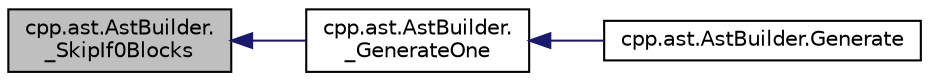 digraph "cpp.ast.AstBuilder._SkipIf0Blocks"
{
  edge [fontname="Helvetica",fontsize="10",labelfontname="Helvetica",labelfontsize="10"];
  node [fontname="Helvetica",fontsize="10",shape=record];
  rankdir="LR";
  Node242 [label="cpp.ast.AstBuilder.\l_SkipIf0Blocks",height=0.2,width=0.4,color="black", fillcolor="grey75", style="filled", fontcolor="black"];
  Node242 -> Node243 [dir="back",color="midnightblue",fontsize="10",style="solid",fontname="Helvetica"];
  Node243 [label="cpp.ast.AstBuilder.\l_GenerateOne",height=0.2,width=0.4,color="black", fillcolor="white", style="filled",URL="$d9/dc3/classcpp_1_1ast_1_1_ast_builder.html#ae3a006851c8f8a4b5929e5e8bcbd4618"];
  Node243 -> Node244 [dir="back",color="midnightblue",fontsize="10",style="solid",fontname="Helvetica"];
  Node244 [label="cpp.ast.AstBuilder.Generate",height=0.2,width=0.4,color="black", fillcolor="white", style="filled",URL="$d9/dc3/classcpp_1_1ast_1_1_ast_builder.html#aebd0392eee56def849468af5b93b720a"];
}
